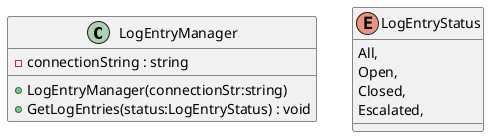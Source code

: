 @startuml
class LogEntryManager {
    - connectionString : string
    + LogEntryManager(connectionStr:string)
    + GetLogEntries(status:LogEntryStatus) : void
}
enum LogEntryStatus {
    All,
    Open,
    Closed,
    Escalated,
}
@enduml
